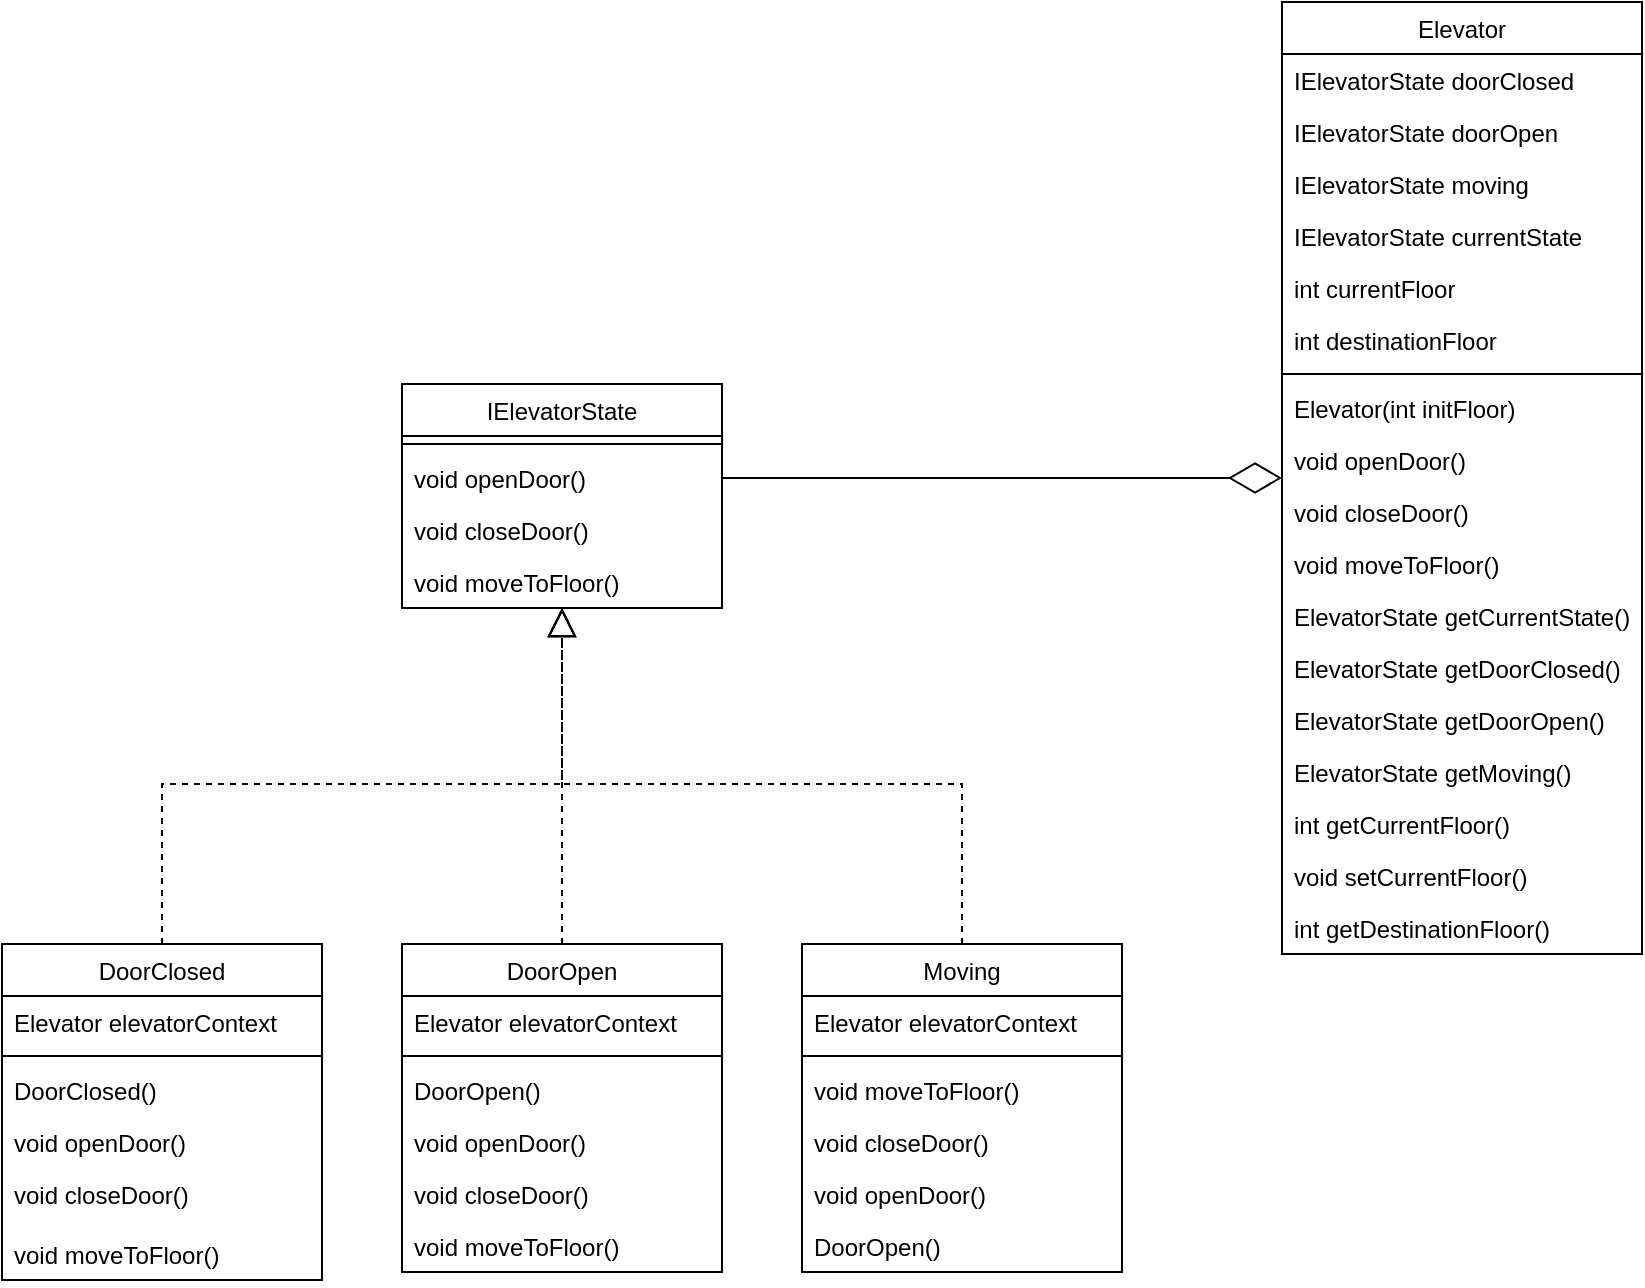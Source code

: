 <mxfile version="21.3.7" type="device">
  <diagram id="C5RBs43oDa-KdzZeNtuy" name="Page-1">
    <mxGraphModel dx="1368" dy="1796" grid="1" gridSize="10" guides="1" tooltips="1" connect="1" arrows="1" fold="1" page="1" pageScale="1" pageWidth="827" pageHeight="1169" math="0" shadow="0">
      <root>
        <mxCell id="WIyWlLk6GJQsqaUBKTNV-0" />
        <mxCell id="WIyWlLk6GJQsqaUBKTNV-1" parent="WIyWlLk6GJQsqaUBKTNV-0" />
        <mxCell id="zkfFHV4jXpPFQw0GAbJ--6" value="DoorOpen" style="swimlane;fontStyle=0;align=center;verticalAlign=top;childLayout=stackLayout;horizontal=1;startSize=26;horizontalStack=0;resizeParent=1;resizeLast=0;collapsible=1;marginBottom=0;rounded=0;shadow=0;strokeWidth=1;" parent="WIyWlLk6GJQsqaUBKTNV-1" vertex="1">
          <mxGeometry x="80" y="360" width="160" height="164" as="geometry">
            <mxRectangle x="130" y="380" width="160" height="26" as="alternateBounds" />
          </mxGeometry>
        </mxCell>
        <mxCell id="zkfFHV4jXpPFQw0GAbJ--7" value="Elevator elevatorContext" style="text;align=left;verticalAlign=top;spacingLeft=4;spacingRight=4;overflow=hidden;rotatable=0;points=[[0,0.5],[1,0.5]];portConstraint=eastwest;" parent="zkfFHV4jXpPFQw0GAbJ--6" vertex="1">
          <mxGeometry y="26" width="160" height="26" as="geometry" />
        </mxCell>
        <mxCell id="zkfFHV4jXpPFQw0GAbJ--9" value="" style="line;html=1;strokeWidth=1;align=left;verticalAlign=middle;spacingTop=-1;spacingLeft=3;spacingRight=3;rotatable=0;labelPosition=right;points=[];portConstraint=eastwest;" parent="zkfFHV4jXpPFQw0GAbJ--6" vertex="1">
          <mxGeometry y="52" width="160" height="8" as="geometry" />
        </mxCell>
        <mxCell id="zkfFHV4jXpPFQw0GAbJ--10" value="DoorOpen()" style="text;align=left;verticalAlign=top;spacingLeft=4;spacingRight=4;overflow=hidden;rotatable=0;points=[[0,0.5],[1,0.5]];portConstraint=eastwest;fontStyle=0" parent="zkfFHV4jXpPFQw0GAbJ--6" vertex="1">
          <mxGeometry y="60" width="160" height="26" as="geometry" />
        </mxCell>
        <mxCell id="zkfFHV4jXpPFQw0GAbJ--11" value="void openDoor()" style="text;align=left;verticalAlign=top;spacingLeft=4;spacingRight=4;overflow=hidden;rotatable=0;points=[[0,0.5],[1,0.5]];portConstraint=eastwest;" parent="zkfFHV4jXpPFQw0GAbJ--6" vertex="1">
          <mxGeometry y="86" width="160" height="26" as="geometry" />
        </mxCell>
        <mxCell id="huPQkDWucZ-u1eoQMC2q-22" value="void closeDoor()" style="text;align=left;verticalAlign=top;spacingLeft=4;spacingRight=4;overflow=hidden;rotatable=0;points=[[0,0.5],[1,0.5]];portConstraint=eastwest;rounded=0;shadow=0;html=0;" vertex="1" parent="zkfFHV4jXpPFQw0GAbJ--6">
          <mxGeometry y="112" width="160" height="26" as="geometry" />
        </mxCell>
        <mxCell id="huPQkDWucZ-u1eoQMC2q-23" value="void moveToFloor()" style="text;align=left;verticalAlign=top;spacingLeft=4;spacingRight=4;overflow=hidden;rotatable=0;points=[[0,0.5],[1,0.5]];portConstraint=eastwest;rounded=0;shadow=0;html=0;" vertex="1" parent="zkfFHV4jXpPFQw0GAbJ--6">
          <mxGeometry y="138" width="160" height="26" as="geometry" />
        </mxCell>
        <mxCell id="zkfFHV4jXpPFQw0GAbJ--13" value="Moving" style="swimlane;fontStyle=0;align=center;verticalAlign=top;childLayout=stackLayout;horizontal=1;startSize=26;horizontalStack=0;resizeParent=1;resizeLast=0;collapsible=1;marginBottom=0;rounded=0;shadow=0;strokeWidth=1;" parent="WIyWlLk6GJQsqaUBKTNV-1" vertex="1">
          <mxGeometry x="280" y="360" width="160" height="164" as="geometry">
            <mxRectangle x="340" y="380" width="170" height="26" as="alternateBounds" />
          </mxGeometry>
        </mxCell>
        <mxCell id="zkfFHV4jXpPFQw0GAbJ--14" value="Elevator elevatorContext" style="text;align=left;verticalAlign=top;spacingLeft=4;spacingRight=4;overflow=hidden;rotatable=0;points=[[0,0.5],[1,0.5]];portConstraint=eastwest;" parent="zkfFHV4jXpPFQw0GAbJ--13" vertex="1">
          <mxGeometry y="26" width="160" height="26" as="geometry" />
        </mxCell>
        <mxCell id="zkfFHV4jXpPFQw0GAbJ--15" value="" style="line;html=1;strokeWidth=1;align=left;verticalAlign=middle;spacingTop=-1;spacingLeft=3;spacingRight=3;rotatable=0;labelPosition=right;points=[];portConstraint=eastwest;" parent="zkfFHV4jXpPFQw0GAbJ--13" vertex="1">
          <mxGeometry y="52" width="160" height="8" as="geometry" />
        </mxCell>
        <mxCell id="huPQkDWucZ-u1eoQMC2q-28" value="void moveToFloor()" style="text;align=left;verticalAlign=top;spacingLeft=4;spacingRight=4;overflow=hidden;rotatable=0;points=[[0,0.5],[1,0.5]];portConstraint=eastwest;rounded=0;shadow=0;html=0;" vertex="1" parent="zkfFHV4jXpPFQw0GAbJ--13">
          <mxGeometry y="60" width="160" height="26" as="geometry" />
        </mxCell>
        <mxCell id="huPQkDWucZ-u1eoQMC2q-27" value="void closeDoor()" style="text;align=left;verticalAlign=top;spacingLeft=4;spacingRight=4;overflow=hidden;rotatable=0;points=[[0,0.5],[1,0.5]];portConstraint=eastwest;rounded=0;shadow=0;html=0;" vertex="1" parent="zkfFHV4jXpPFQw0GAbJ--13">
          <mxGeometry y="86" width="160" height="26" as="geometry" />
        </mxCell>
        <mxCell id="huPQkDWucZ-u1eoQMC2q-26" value="void openDoor()" style="text;align=left;verticalAlign=top;spacingLeft=4;spacingRight=4;overflow=hidden;rotatable=0;points=[[0,0.5],[1,0.5]];portConstraint=eastwest;" vertex="1" parent="zkfFHV4jXpPFQw0GAbJ--13">
          <mxGeometry y="112" width="160" height="26" as="geometry" />
        </mxCell>
        <mxCell id="huPQkDWucZ-u1eoQMC2q-25" value="DoorOpen()" style="text;align=left;verticalAlign=top;spacingLeft=4;spacingRight=4;overflow=hidden;rotatable=0;points=[[0,0.5],[1,0.5]];portConstraint=eastwest;fontStyle=0" vertex="1" parent="zkfFHV4jXpPFQw0GAbJ--13">
          <mxGeometry y="138" width="160" height="26" as="geometry" />
        </mxCell>
        <mxCell id="zkfFHV4jXpPFQw0GAbJ--17" value="Elevator" style="swimlane;fontStyle=0;align=center;verticalAlign=top;childLayout=stackLayout;horizontal=1;startSize=26;horizontalStack=0;resizeParent=1;resizeLast=0;collapsible=1;marginBottom=0;rounded=0;shadow=0;strokeWidth=1;" parent="WIyWlLk6GJQsqaUBKTNV-1" vertex="1">
          <mxGeometry x="520" y="-111" width="180" height="476" as="geometry">
            <mxRectangle x="550" y="140" width="160" height="26" as="alternateBounds" />
          </mxGeometry>
        </mxCell>
        <mxCell id="huPQkDWucZ-u1eoQMC2q-29" value="IElevatorState doorClosed" style="text;align=left;verticalAlign=top;spacingLeft=4;spacingRight=4;overflow=hidden;rotatable=0;points=[[0,0.5],[1,0.5]];portConstraint=eastwest;" vertex="1" parent="zkfFHV4jXpPFQw0GAbJ--17">
          <mxGeometry y="26" width="180" height="26" as="geometry" />
        </mxCell>
        <mxCell id="huPQkDWucZ-u1eoQMC2q-30" value="IElevatorState doorOpen" style="text;align=left;verticalAlign=top;spacingLeft=4;spacingRight=4;overflow=hidden;rotatable=0;points=[[0,0.5],[1,0.5]];portConstraint=eastwest;" vertex="1" parent="zkfFHV4jXpPFQw0GAbJ--17">
          <mxGeometry y="52" width="180" height="26" as="geometry" />
        </mxCell>
        <mxCell id="huPQkDWucZ-u1eoQMC2q-31" value="IElevatorState moving" style="text;align=left;verticalAlign=top;spacingLeft=4;spacingRight=4;overflow=hidden;rotatable=0;points=[[0,0.5],[1,0.5]];portConstraint=eastwest;" vertex="1" parent="zkfFHV4jXpPFQw0GAbJ--17">
          <mxGeometry y="78" width="180" height="26" as="geometry" />
        </mxCell>
        <mxCell id="huPQkDWucZ-u1eoQMC2q-32" value="IElevatorState currentState" style="text;align=left;verticalAlign=top;spacingLeft=4;spacingRight=4;overflow=hidden;rotatable=0;points=[[0,0.5],[1,0.5]];portConstraint=eastwest;" vertex="1" parent="zkfFHV4jXpPFQw0GAbJ--17">
          <mxGeometry y="104" width="180" height="26" as="geometry" />
        </mxCell>
        <mxCell id="huPQkDWucZ-u1eoQMC2q-34" value="int currentFloor" style="text;align=left;verticalAlign=top;spacingLeft=4;spacingRight=4;overflow=hidden;rotatable=0;points=[[0,0.5],[1,0.5]];portConstraint=eastwest;" vertex="1" parent="zkfFHV4jXpPFQw0GAbJ--17">
          <mxGeometry y="130" width="180" height="26" as="geometry" />
        </mxCell>
        <mxCell id="huPQkDWucZ-u1eoQMC2q-35" value="int destinationFloor" style="text;align=left;verticalAlign=top;spacingLeft=4;spacingRight=4;overflow=hidden;rotatable=0;points=[[0,0.5],[1,0.5]];portConstraint=eastwest;" vertex="1" parent="zkfFHV4jXpPFQw0GAbJ--17">
          <mxGeometry y="156" width="180" height="26" as="geometry" />
        </mxCell>
        <mxCell id="zkfFHV4jXpPFQw0GAbJ--23" value="" style="line;html=1;strokeWidth=1;align=left;verticalAlign=middle;spacingTop=-1;spacingLeft=3;spacingRight=3;rotatable=0;labelPosition=right;points=[];portConstraint=eastwest;" parent="zkfFHV4jXpPFQw0GAbJ--17" vertex="1">
          <mxGeometry y="182" width="180" height="8" as="geometry" />
        </mxCell>
        <mxCell id="huPQkDWucZ-u1eoQMC2q-36" value="Elevator(int initFloor)" style="text;align=left;verticalAlign=top;spacingLeft=4;spacingRight=4;overflow=hidden;rotatable=0;points=[[0,0.5],[1,0.5]];portConstraint=eastwest;" vertex="1" parent="zkfFHV4jXpPFQw0GAbJ--17">
          <mxGeometry y="190" width="180" height="26" as="geometry" />
        </mxCell>
        <mxCell id="huPQkDWucZ-u1eoQMC2q-37" value="void openDoor()" style="text;align=left;verticalAlign=top;spacingLeft=4;spacingRight=4;overflow=hidden;rotatable=0;points=[[0,0.5],[1,0.5]];portConstraint=eastwest;" vertex="1" parent="zkfFHV4jXpPFQw0GAbJ--17">
          <mxGeometry y="216" width="180" height="26" as="geometry" />
        </mxCell>
        <mxCell id="huPQkDWucZ-u1eoQMC2q-38" value="void closeDoor()" style="text;align=left;verticalAlign=top;spacingLeft=4;spacingRight=4;overflow=hidden;rotatable=0;points=[[0,0.5],[1,0.5]];portConstraint=eastwest;" vertex="1" parent="zkfFHV4jXpPFQw0GAbJ--17">
          <mxGeometry y="242" width="180" height="26" as="geometry" />
        </mxCell>
        <mxCell id="huPQkDWucZ-u1eoQMC2q-39" value="void moveToFloor()" style="text;align=left;verticalAlign=top;spacingLeft=4;spacingRight=4;overflow=hidden;rotatable=0;points=[[0,0.5],[1,0.5]];portConstraint=eastwest;" vertex="1" parent="zkfFHV4jXpPFQw0GAbJ--17">
          <mxGeometry y="268" width="180" height="26" as="geometry" />
        </mxCell>
        <mxCell id="huPQkDWucZ-u1eoQMC2q-40" value="ElevatorState getCurrentState()" style="text;align=left;verticalAlign=top;spacingLeft=4;spacingRight=4;overflow=hidden;rotatable=0;points=[[0,0.5],[1,0.5]];portConstraint=eastwest;" vertex="1" parent="zkfFHV4jXpPFQw0GAbJ--17">
          <mxGeometry y="294" width="180" height="26" as="geometry" />
        </mxCell>
        <mxCell id="huPQkDWucZ-u1eoQMC2q-44" value="ElevatorState getDoorClosed()" style="text;align=left;verticalAlign=top;spacingLeft=4;spacingRight=4;overflow=hidden;rotatable=0;points=[[0,0.5],[1,0.5]];portConstraint=eastwest;" vertex="1" parent="zkfFHV4jXpPFQw0GAbJ--17">
          <mxGeometry y="320" width="180" height="26" as="geometry" />
        </mxCell>
        <mxCell id="huPQkDWucZ-u1eoQMC2q-42" value="ElevatorState getDoorOpen()" style="text;align=left;verticalAlign=top;spacingLeft=4;spacingRight=4;overflow=hidden;rotatable=0;points=[[0,0.5],[1,0.5]];portConstraint=eastwest;" vertex="1" parent="zkfFHV4jXpPFQw0GAbJ--17">
          <mxGeometry y="346" width="180" height="26" as="geometry" />
        </mxCell>
        <mxCell id="huPQkDWucZ-u1eoQMC2q-43" value="ElevatorState getMoving()" style="text;align=left;verticalAlign=top;spacingLeft=4;spacingRight=4;overflow=hidden;rotatable=0;points=[[0,0.5],[1,0.5]];portConstraint=eastwest;" vertex="1" parent="zkfFHV4jXpPFQw0GAbJ--17">
          <mxGeometry y="372" width="180" height="26" as="geometry" />
        </mxCell>
        <mxCell id="huPQkDWucZ-u1eoQMC2q-45" value="int getCurrentFloor()" style="text;align=left;verticalAlign=top;spacingLeft=4;spacingRight=4;overflow=hidden;rotatable=0;points=[[0,0.5],[1,0.5]];portConstraint=eastwest;" vertex="1" parent="zkfFHV4jXpPFQw0GAbJ--17">
          <mxGeometry y="398" width="180" height="26" as="geometry" />
        </mxCell>
        <mxCell id="huPQkDWucZ-u1eoQMC2q-46" value="void setCurrentFloor()" style="text;align=left;verticalAlign=top;spacingLeft=4;spacingRight=4;overflow=hidden;rotatable=0;points=[[0,0.5],[1,0.5]];portConstraint=eastwest;" vertex="1" parent="zkfFHV4jXpPFQw0GAbJ--17">
          <mxGeometry y="424" width="180" height="26" as="geometry" />
        </mxCell>
        <mxCell id="huPQkDWucZ-u1eoQMC2q-47" value="int getDestinationFloor()" style="text;align=left;verticalAlign=top;spacingLeft=4;spacingRight=4;overflow=hidden;rotatable=0;points=[[0,0.5],[1,0.5]];portConstraint=eastwest;" vertex="1" parent="zkfFHV4jXpPFQw0GAbJ--17">
          <mxGeometry y="450" width="180" height="26" as="geometry" />
        </mxCell>
        <mxCell id="huPQkDWucZ-u1eoQMC2q-0" value="DoorClosed" style="swimlane;fontStyle=0;align=center;verticalAlign=top;childLayout=stackLayout;horizontal=1;startSize=26;horizontalStack=0;resizeParent=1;resizeLast=0;collapsible=1;marginBottom=0;rounded=0;shadow=0;strokeWidth=1;" vertex="1" parent="WIyWlLk6GJQsqaUBKTNV-1">
          <mxGeometry x="-120" y="360" width="160" height="168" as="geometry">
            <mxRectangle x="130" y="380" width="160" height="26" as="alternateBounds" />
          </mxGeometry>
        </mxCell>
        <mxCell id="huPQkDWucZ-u1eoQMC2q-1" value="Elevator elevatorContext" style="text;align=left;verticalAlign=top;spacingLeft=4;spacingRight=4;overflow=hidden;rotatable=0;points=[[0,0.5],[1,0.5]];portConstraint=eastwest;" vertex="1" parent="huPQkDWucZ-u1eoQMC2q-0">
          <mxGeometry y="26" width="160" height="26" as="geometry" />
        </mxCell>
        <mxCell id="huPQkDWucZ-u1eoQMC2q-3" value="" style="line;html=1;strokeWidth=1;align=left;verticalAlign=middle;spacingTop=-1;spacingLeft=3;spacingRight=3;rotatable=0;labelPosition=right;points=[];portConstraint=eastwest;" vertex="1" parent="huPQkDWucZ-u1eoQMC2q-0">
          <mxGeometry y="52" width="160" height="8" as="geometry" />
        </mxCell>
        <mxCell id="huPQkDWucZ-u1eoQMC2q-4" value="DoorClosed()" style="text;align=left;verticalAlign=top;spacingLeft=4;spacingRight=4;overflow=hidden;rotatable=0;points=[[0,0.5],[1,0.5]];portConstraint=eastwest;fontStyle=0" vertex="1" parent="huPQkDWucZ-u1eoQMC2q-0">
          <mxGeometry y="60" width="160" height="26" as="geometry" />
        </mxCell>
        <mxCell id="huPQkDWucZ-u1eoQMC2q-5" value="void openDoor()" style="text;align=left;verticalAlign=top;spacingLeft=4;spacingRight=4;overflow=hidden;rotatable=0;points=[[0,0.5],[1,0.5]];portConstraint=eastwest;" vertex="1" parent="huPQkDWucZ-u1eoQMC2q-0">
          <mxGeometry y="86" width="160" height="26" as="geometry" />
        </mxCell>
        <mxCell id="huPQkDWucZ-u1eoQMC2q-21" value="void closeDoor()" style="text;html=1;align=left;verticalAlign=top;resizable=0;points=[];autosize=1;strokeColor=none;fillColor=none;spacingRight=4;spacingLeft=4;" vertex="1" parent="huPQkDWucZ-u1eoQMC2q-0">
          <mxGeometry y="112" width="160" height="30" as="geometry" />
        </mxCell>
        <mxCell id="huPQkDWucZ-u1eoQMC2q-24" value="void moveToFloor()" style="text;align=left;verticalAlign=top;spacingLeft=4;spacingRight=4;overflow=hidden;rotatable=0;points=[[0,0.5],[1,0.5]];portConstraint=eastwest;rounded=0;shadow=0;html=0;" vertex="1" parent="huPQkDWucZ-u1eoQMC2q-0">
          <mxGeometry y="142" width="160" height="26" as="geometry" />
        </mxCell>
        <mxCell id="huPQkDWucZ-u1eoQMC2q-6" value="" style="endArrow=block;dashed=1;endFill=0;endSize=12;html=1;rounded=0;exitX=0.5;exitY=0;exitDx=0;exitDy=0;entryX=0.5;entryY=1;entryDx=0;entryDy=0;" edge="1" parent="WIyWlLk6GJQsqaUBKTNV-1" source="huPQkDWucZ-u1eoQMC2q-0" target="huPQkDWucZ-u1eoQMC2q-13">
          <mxGeometry width="160" relative="1" as="geometry">
            <mxPoint x="180" y="250" as="sourcePoint" />
            <mxPoint x="160" y="300" as="targetPoint" />
            <Array as="points">
              <mxPoint x="-40" y="280" />
              <mxPoint x="160" y="280" />
            </Array>
          </mxGeometry>
        </mxCell>
        <mxCell id="huPQkDWucZ-u1eoQMC2q-7" value="" style="endArrow=block;dashed=1;endFill=0;endSize=12;html=1;rounded=0;exitX=0.5;exitY=0;exitDx=0;exitDy=0;entryX=0.5;entryY=1;entryDx=0;entryDy=0;" edge="1" parent="WIyWlLk6GJQsqaUBKTNV-1" source="zkfFHV4jXpPFQw0GAbJ--13" target="huPQkDWucZ-u1eoQMC2q-13">
          <mxGeometry width="160" relative="1" as="geometry">
            <mxPoint x="-30" y="370" as="sourcePoint" />
            <mxPoint x="160" y="310" as="targetPoint" />
            <Array as="points">
              <mxPoint x="360" y="280" />
              <mxPoint x="160" y="280" />
            </Array>
          </mxGeometry>
        </mxCell>
        <mxCell id="huPQkDWucZ-u1eoQMC2q-8" value="" style="endArrow=block;dashed=1;endFill=0;endSize=12;html=1;rounded=0;exitX=0.5;exitY=0;exitDx=0;exitDy=0;entryX=0.5;entryY=1;entryDx=0;entryDy=0;" edge="1" parent="WIyWlLk6GJQsqaUBKTNV-1" source="zkfFHV4jXpPFQw0GAbJ--6" target="huPQkDWucZ-u1eoQMC2q-13">
          <mxGeometry width="160" relative="1" as="geometry">
            <mxPoint x="180" y="250" as="sourcePoint" />
            <mxPoint x="160" y="220.0" as="targetPoint" />
          </mxGeometry>
        </mxCell>
        <mxCell id="huPQkDWucZ-u1eoQMC2q-9" value="" style="endArrow=diamondThin;endFill=0;endSize=24;html=1;rounded=0;exitX=1;exitY=0.5;exitDx=0;exitDy=0;entryX=0;entryY=0.5;entryDx=0;entryDy=0;" edge="1" parent="WIyWlLk6GJQsqaUBKTNV-1" source="huPQkDWucZ-u1eoQMC2q-17" target="zkfFHV4jXpPFQw0GAbJ--17">
          <mxGeometry width="160" relative="1" as="geometry">
            <mxPoint x="240" y="150.0" as="sourcePoint" />
            <mxPoint x="520" y="119.0" as="targetPoint" />
          </mxGeometry>
        </mxCell>
        <mxCell id="huPQkDWucZ-u1eoQMC2q-13" value="IElevatorState" style="swimlane;fontStyle=0;align=center;verticalAlign=top;childLayout=stackLayout;horizontal=1;startSize=26;horizontalStack=0;resizeParent=1;resizeLast=0;collapsible=1;marginBottom=0;rounded=0;shadow=0;strokeWidth=1;" vertex="1" parent="WIyWlLk6GJQsqaUBKTNV-1">
          <mxGeometry x="80" y="80" width="160" height="112" as="geometry">
            <mxRectangle x="130" y="380" width="160" height="26" as="alternateBounds" />
          </mxGeometry>
        </mxCell>
        <mxCell id="huPQkDWucZ-u1eoQMC2q-16" value="" style="line;html=1;strokeWidth=1;align=left;verticalAlign=middle;spacingTop=-1;spacingLeft=3;spacingRight=3;rotatable=0;labelPosition=right;points=[];portConstraint=eastwest;" vertex="1" parent="huPQkDWucZ-u1eoQMC2q-13">
          <mxGeometry y="26" width="160" height="8" as="geometry" />
        </mxCell>
        <mxCell id="huPQkDWucZ-u1eoQMC2q-17" value="void openDoor()" style="text;align=left;verticalAlign=top;spacingLeft=4;spacingRight=4;overflow=hidden;rotatable=0;points=[[0,0.5],[1,0.5]];portConstraint=eastwest;fontStyle=0" vertex="1" parent="huPQkDWucZ-u1eoQMC2q-13">
          <mxGeometry y="34" width="160" height="26" as="geometry" />
        </mxCell>
        <mxCell id="huPQkDWucZ-u1eoQMC2q-18" value="void closeDoor()" style="text;align=left;verticalAlign=top;spacingLeft=4;spacingRight=4;overflow=hidden;rotatable=0;points=[[0,0.5],[1,0.5]];portConstraint=eastwest;" vertex="1" parent="huPQkDWucZ-u1eoQMC2q-13">
          <mxGeometry y="60" width="160" height="26" as="geometry" />
        </mxCell>
        <mxCell id="huPQkDWucZ-u1eoQMC2q-20" value="void moveToFloor()" style="text;align=left;verticalAlign=top;spacingLeft=4;spacingRight=4;overflow=hidden;rotatable=0;points=[[0,0.5],[1,0.5]];portConstraint=eastwest;" vertex="1" parent="huPQkDWucZ-u1eoQMC2q-13">
          <mxGeometry y="86" width="160" height="26" as="geometry" />
        </mxCell>
      </root>
    </mxGraphModel>
  </diagram>
</mxfile>

